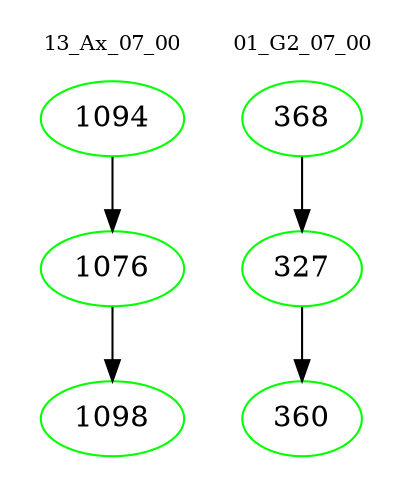 digraph{
subgraph cluster_0 {
color = white
label = "13_Ax_07_00";
fontsize=10;
T0_1094 [label="1094", color="green"]
T0_1094 -> T0_1076 [color="black"]
T0_1076 [label="1076", color="green"]
T0_1076 -> T0_1098 [color="black"]
T0_1098 [label="1098", color="green"]
}
subgraph cluster_1 {
color = white
label = "01_G2_07_00";
fontsize=10;
T1_368 [label="368", color="green"]
T1_368 -> T1_327 [color="black"]
T1_327 [label="327", color="green"]
T1_327 -> T1_360 [color="black"]
T1_360 [label="360", color="green"]
}
}
